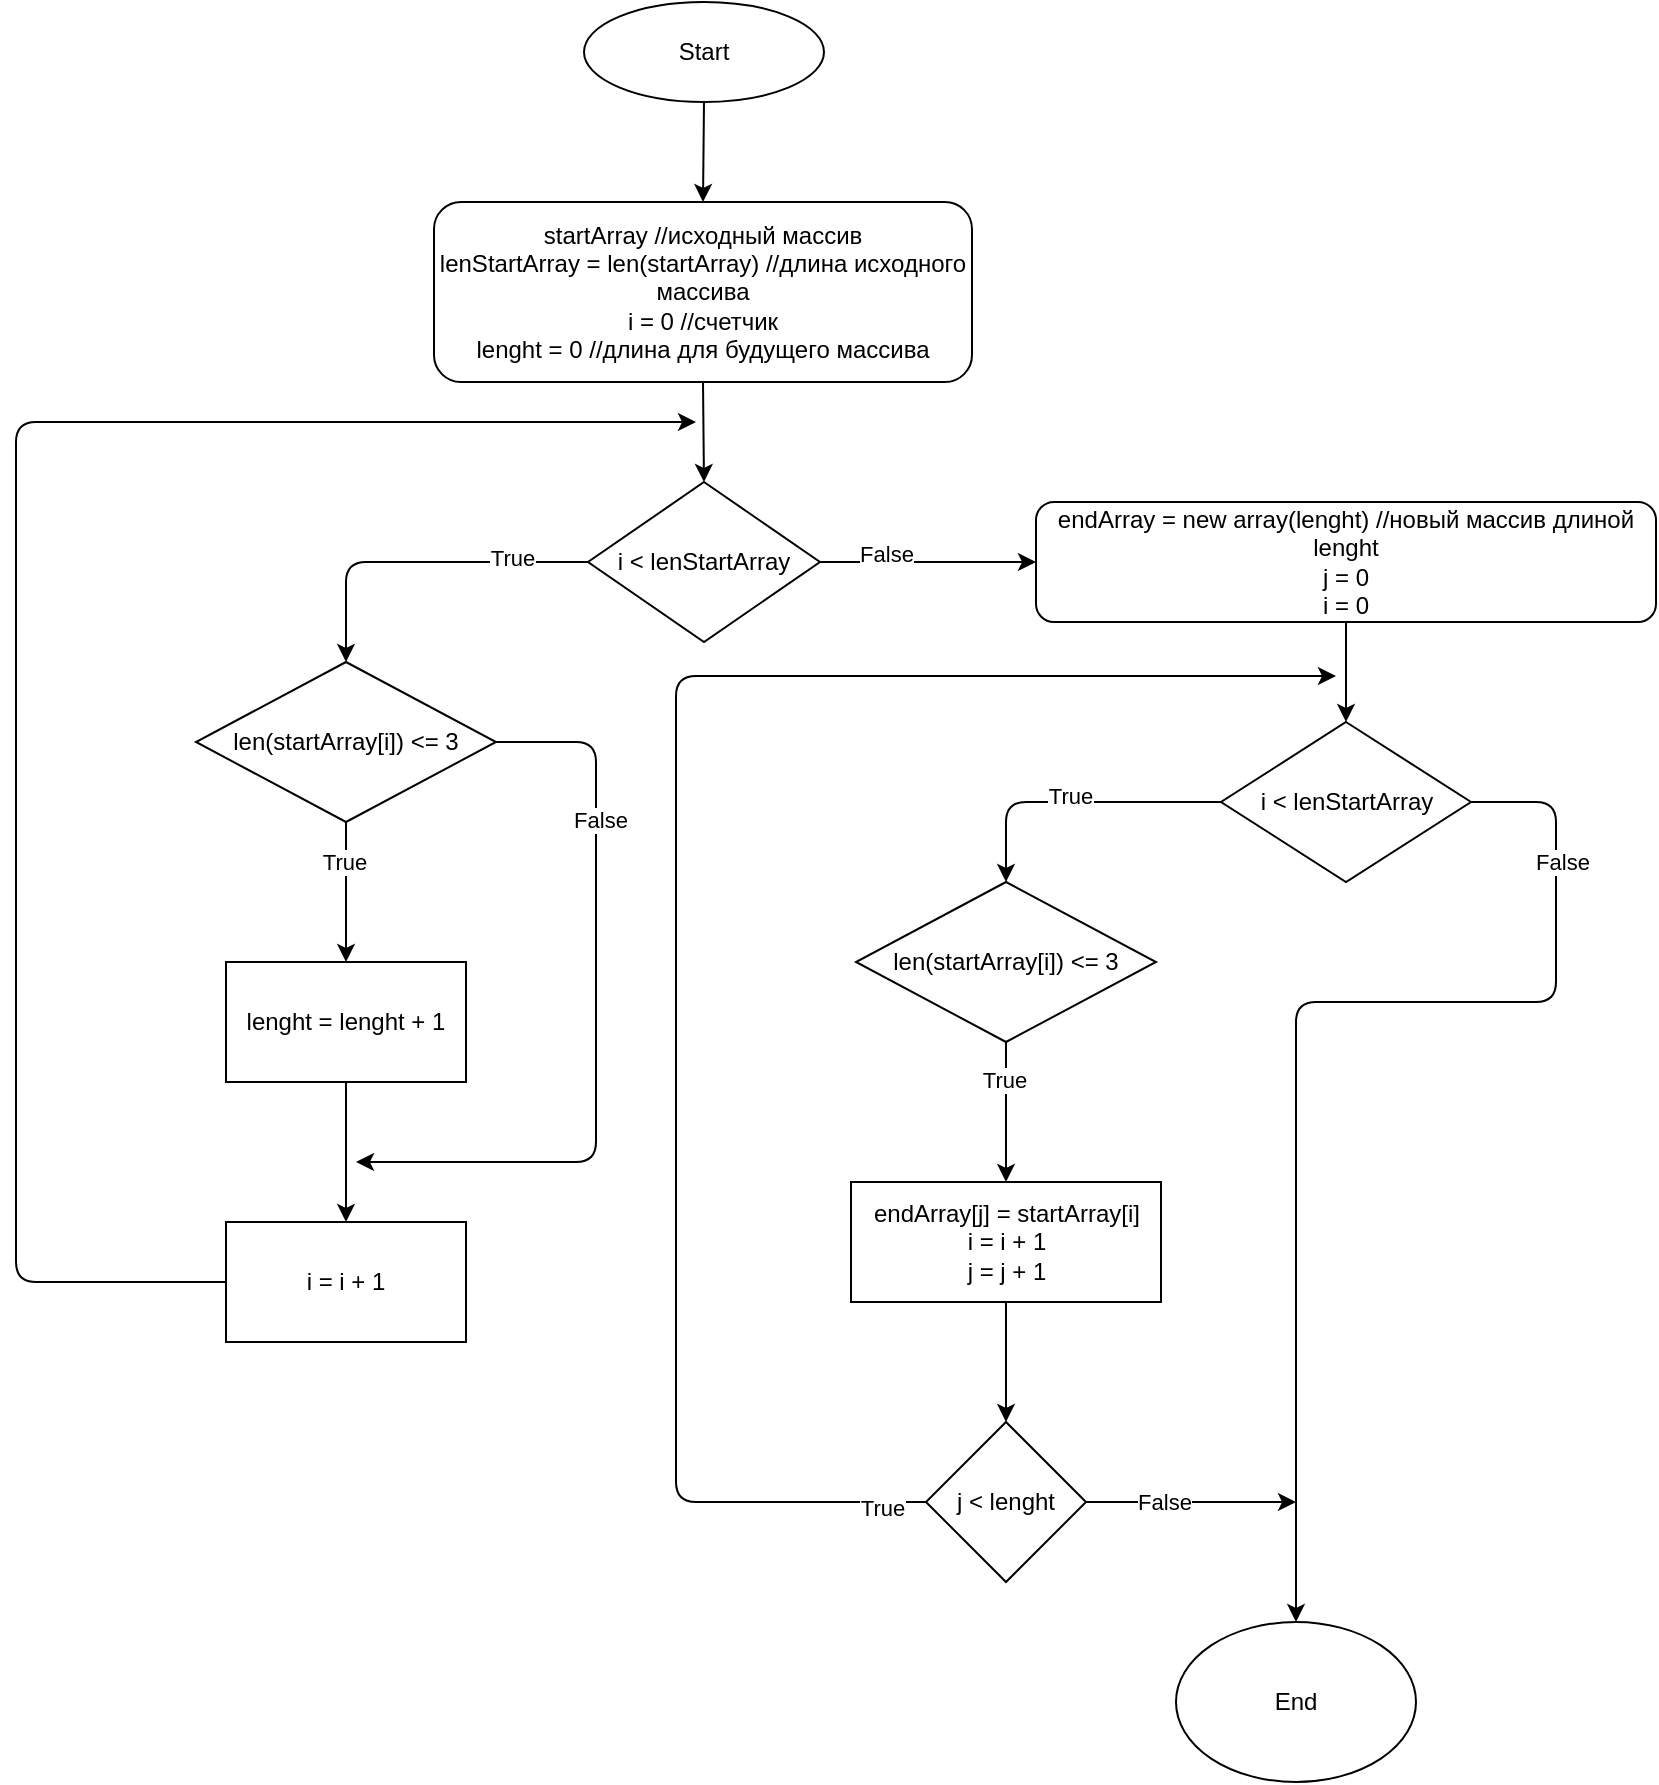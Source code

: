 <mxfile>
    <diagram id="1vjVzlXaSzdzBb92YDwS" name="Страница 1">
        <mxGraphModel dx="800" dy="376" grid="1" gridSize="10" guides="1" tooltips="1" connect="1" arrows="1" fold="1" page="1" pageScale="1" pageWidth="827" pageHeight="1169" math="0" shadow="0">
            <root>
                <mxCell id="0"/>
                <mxCell id="1" parent="0"/>
                <mxCell id="4" style="edgeStyle=none;html=1;exitX=0.5;exitY=1;exitDx=0;exitDy=0;entryX=0.5;entryY=0;entryDx=0;entryDy=0;" parent="1" source="2" target="3" edge="1">
                    <mxGeometry relative="1" as="geometry"/>
                </mxCell>
                <mxCell id="2" value="Start" style="ellipse;whiteSpace=wrap;html=1;" parent="1" vertex="1">
                    <mxGeometry x="354" y="20" width="120" height="50" as="geometry"/>
                </mxCell>
                <mxCell id="6" style="edgeStyle=none;html=1;exitX=0.5;exitY=1;exitDx=0;exitDy=0;entryX=0.5;entryY=0;entryDx=0;entryDy=0;" parent="1" source="3" target="5" edge="1">
                    <mxGeometry relative="1" as="geometry"/>
                </mxCell>
                <mxCell id="3" value="startArray //исходный массив&lt;br&gt;lenStartArray = len(startArray) //длина исходного массива&lt;br&gt;i = 0 //счетчик&lt;br&gt;lenght = 0 //длина для будущего массива" style="rounded=1;whiteSpace=wrap;html=1;" parent="1" vertex="1">
                    <mxGeometry x="279" y="120" width="269" height="90" as="geometry"/>
                </mxCell>
                <mxCell id="7" style="edgeStyle=none;html=1;exitX=0;exitY=0.5;exitDx=0;exitDy=0;entryX=0.5;entryY=0;entryDx=0;entryDy=0;" parent="1" source="5" target="9" edge="1">
                    <mxGeometry relative="1" as="geometry">
                        <mxPoint x="230" y="370" as="targetPoint"/>
                        <Array as="points">
                            <mxPoint x="235" y="300"/>
                        </Array>
                    </mxGeometry>
                </mxCell>
                <mxCell id="8" value="True" style="edgeLabel;html=1;align=center;verticalAlign=middle;resizable=0;points=[];" parent="7" vertex="1" connectable="0">
                    <mxGeometry x="-0.551" y="-2" relative="1" as="geometry">
                        <mxPoint as="offset"/>
                    </mxGeometry>
                </mxCell>
                <mxCell id="19" style="edgeStyle=none;html=1;exitX=1;exitY=0.5;exitDx=0;exitDy=0;entryX=0;entryY=0.5;entryDx=0;entryDy=0;" parent="1" source="5" target="18" edge="1">
                    <mxGeometry relative="1" as="geometry"/>
                </mxCell>
                <mxCell id="20" value="False" style="edgeLabel;html=1;align=center;verticalAlign=middle;resizable=0;points=[];" parent="19" vertex="1" connectable="0">
                    <mxGeometry x="-0.389" y="4" relative="1" as="geometry">
                        <mxPoint as="offset"/>
                    </mxGeometry>
                </mxCell>
                <mxCell id="5" value="i &amp;lt; lenStartArray" style="rhombus;whiteSpace=wrap;html=1;" parent="1" vertex="1">
                    <mxGeometry x="356" y="260" width="116" height="80" as="geometry"/>
                </mxCell>
                <mxCell id="11" style="edgeStyle=none;html=1;exitX=0.5;exitY=1;exitDx=0;exitDy=0;entryX=0.5;entryY=0;entryDx=0;entryDy=0;" parent="1" source="9" target="10" edge="1">
                    <mxGeometry relative="1" as="geometry"/>
                </mxCell>
                <mxCell id="12" value="True" style="edgeLabel;html=1;align=center;verticalAlign=middle;resizable=0;points=[];" parent="11" vertex="1" connectable="0">
                    <mxGeometry x="-0.429" y="-1" relative="1" as="geometry">
                        <mxPoint as="offset"/>
                    </mxGeometry>
                </mxCell>
                <mxCell id="15" style="edgeStyle=none;html=1;exitX=1;exitY=0.5;exitDx=0;exitDy=0;" parent="1" source="9" edge="1">
                    <mxGeometry relative="1" as="geometry">
                        <mxPoint x="240" y="600" as="targetPoint"/>
                        <Array as="points">
                            <mxPoint x="360" y="390"/>
                            <mxPoint x="360" y="600"/>
                        </Array>
                    </mxGeometry>
                </mxCell>
                <mxCell id="16" value="False" style="edgeLabel;html=1;align=center;verticalAlign=middle;resizable=0;points=[];" parent="15" vertex="1" connectable="0">
                    <mxGeometry x="-0.532" y="2" relative="1" as="geometry">
                        <mxPoint as="offset"/>
                    </mxGeometry>
                </mxCell>
                <mxCell id="9" value="len(startArray[i]) &amp;lt;= 3" style="rhombus;whiteSpace=wrap;html=1;" parent="1" vertex="1">
                    <mxGeometry x="160" y="350" width="150" height="80" as="geometry"/>
                </mxCell>
                <mxCell id="14" style="edgeStyle=none;html=1;exitX=0.5;exitY=1;exitDx=0;exitDy=0;entryX=0.5;entryY=0;entryDx=0;entryDy=0;" parent="1" source="10" target="13" edge="1">
                    <mxGeometry relative="1" as="geometry"/>
                </mxCell>
                <mxCell id="10" value="lenght = lenght + 1" style="rounded=0;whiteSpace=wrap;html=1;" parent="1" vertex="1">
                    <mxGeometry x="175" y="500" width="120" height="60" as="geometry"/>
                </mxCell>
                <mxCell id="17" style="edgeStyle=none;html=1;exitX=0;exitY=0.5;exitDx=0;exitDy=0;" parent="1" source="13" edge="1">
                    <mxGeometry relative="1" as="geometry">
                        <mxPoint x="410" y="230" as="targetPoint"/>
                        <Array as="points">
                            <mxPoint x="70" y="660"/>
                            <mxPoint x="70" y="230"/>
                        </Array>
                    </mxGeometry>
                </mxCell>
                <mxCell id="13" value="i = i + 1" style="rounded=0;whiteSpace=wrap;html=1;" parent="1" vertex="1">
                    <mxGeometry x="175" y="630" width="120" height="60" as="geometry"/>
                </mxCell>
                <mxCell id="34" style="edgeStyle=none;html=1;exitX=0.5;exitY=1;exitDx=0;exitDy=0;entryX=0.5;entryY=0;entryDx=0;entryDy=0;" parent="1" source="18" target="33" edge="1">
                    <mxGeometry relative="1" as="geometry"/>
                </mxCell>
                <mxCell id="18" value="endArray = new array(lenght) //новый массив длиной lenght&lt;br&gt;j = 0&lt;br&gt;i = 0" style="rounded=1;whiteSpace=wrap;html=1;" parent="1" vertex="1">
                    <mxGeometry x="580" y="270" width="310" height="60" as="geometry"/>
                </mxCell>
                <mxCell id="27" style="edgeStyle=none;html=1;exitX=0.5;exitY=1;exitDx=0;exitDy=0;entryX=0.5;entryY=0;entryDx=0;entryDy=0;" parent="1" source="24" target="25" edge="1">
                    <mxGeometry relative="1" as="geometry"/>
                </mxCell>
                <mxCell id="31" value="True" style="edgeLabel;html=1;align=center;verticalAlign=middle;resizable=0;points=[];" parent="27" vertex="1" connectable="0">
                    <mxGeometry x="-0.457" y="-1" relative="1" as="geometry">
                        <mxPoint as="offset"/>
                    </mxGeometry>
                </mxCell>
                <mxCell id="24" value="len(startArray[i]) &amp;lt;= 3" style="rhombus;whiteSpace=wrap;html=1;" parent="1" vertex="1">
                    <mxGeometry x="490" y="460" width="150" height="80" as="geometry"/>
                </mxCell>
                <mxCell id="39" style="edgeStyle=none;html=1;exitX=0.5;exitY=1;exitDx=0;exitDy=0;entryX=0.5;entryY=0;entryDx=0;entryDy=0;" parent="1" source="25" target="38" edge="1">
                    <mxGeometry relative="1" as="geometry"/>
                </mxCell>
                <mxCell id="25" value="endArray[j] = startArray[i]&lt;br&gt;i = i + 1&lt;br&gt;j = j + 1" style="rounded=0;whiteSpace=wrap;html=1;" parent="1" vertex="1">
                    <mxGeometry x="487.5" y="610" width="155" height="60" as="geometry"/>
                </mxCell>
                <mxCell id="35" style="edgeStyle=none;html=1;exitX=0;exitY=0.5;exitDx=0;exitDy=0;entryX=0.5;entryY=0;entryDx=0;entryDy=0;" parent="1" source="33" target="24" edge="1">
                    <mxGeometry relative="1" as="geometry">
                        <Array as="points">
                            <mxPoint x="565" y="420"/>
                        </Array>
                    </mxGeometry>
                </mxCell>
                <mxCell id="36" value="True" style="edgeLabel;html=1;align=center;verticalAlign=middle;resizable=0;points=[];" parent="35" vertex="1" connectable="0">
                    <mxGeometry x="0.037" y="-3" relative="1" as="geometry">
                        <mxPoint x="1" as="offset"/>
                    </mxGeometry>
                </mxCell>
                <mxCell id="43" style="edgeStyle=none;html=1;exitX=1;exitY=0.5;exitDx=0;exitDy=0;entryX=0.5;entryY=0;entryDx=0;entryDy=0;" parent="1" source="33" target="42" edge="1">
                    <mxGeometry relative="1" as="geometry">
                        <Array as="points">
                            <mxPoint x="780" y="420"/>
                            <mxPoint x="840" y="420"/>
                            <mxPoint x="840" y="520"/>
                            <mxPoint x="710" y="520"/>
                        </Array>
                    </mxGeometry>
                </mxCell>
                <mxCell id="44" value="False" style="edgeLabel;html=1;align=center;verticalAlign=middle;resizable=0;points=[];" parent="43" vertex="1" connectable="0">
                    <mxGeometry x="-0.723" y="3" relative="1" as="geometry">
                        <mxPoint y="22" as="offset"/>
                    </mxGeometry>
                </mxCell>
                <mxCell id="33" value="i &amp;lt; lenStartArray" style="rhombus;whiteSpace=wrap;html=1;" parent="1" vertex="1">
                    <mxGeometry x="672.5" y="380" width="125" height="80" as="geometry"/>
                </mxCell>
                <mxCell id="40" style="edgeStyle=none;html=1;exitX=0;exitY=0.5;exitDx=0;exitDy=0;" parent="1" source="38" edge="1">
                    <mxGeometry relative="1" as="geometry">
                        <mxPoint x="730" y="357" as="targetPoint"/>
                        <Array as="points">
                            <mxPoint x="400" y="770"/>
                            <mxPoint x="400" y="357"/>
                        </Array>
                    </mxGeometry>
                </mxCell>
                <mxCell id="41" value="True" style="edgeLabel;html=1;align=center;verticalAlign=middle;resizable=0;points=[];" parent="40" vertex="1" connectable="0">
                    <mxGeometry x="-0.949" y="3" relative="1" as="geometry">
                        <mxPoint as="offset"/>
                    </mxGeometry>
                </mxCell>
                <mxCell id="45" style="edgeStyle=none;html=1;exitX=1;exitY=0.5;exitDx=0;exitDy=0;" parent="1" source="38" edge="1">
                    <mxGeometry relative="1" as="geometry">
                        <mxPoint x="710" y="770" as="targetPoint"/>
                    </mxGeometry>
                </mxCell>
                <mxCell id="46" value="False" style="edgeLabel;html=1;align=center;verticalAlign=middle;resizable=0;points=[];" parent="45" vertex="1" connectable="0">
                    <mxGeometry x="0.321" y="2" relative="1" as="geometry">
                        <mxPoint x="-31" y="2" as="offset"/>
                    </mxGeometry>
                </mxCell>
                <mxCell id="38" value="j &amp;lt; lenght" style="rhombus;whiteSpace=wrap;html=1;" parent="1" vertex="1">
                    <mxGeometry x="525" y="730" width="80" height="80" as="geometry"/>
                </mxCell>
                <mxCell id="42" value="End" style="ellipse;whiteSpace=wrap;html=1;" parent="1" vertex="1">
                    <mxGeometry x="650" y="830" width="120" height="80" as="geometry"/>
                </mxCell>
            </root>
        </mxGraphModel>
    </diagram>
</mxfile>